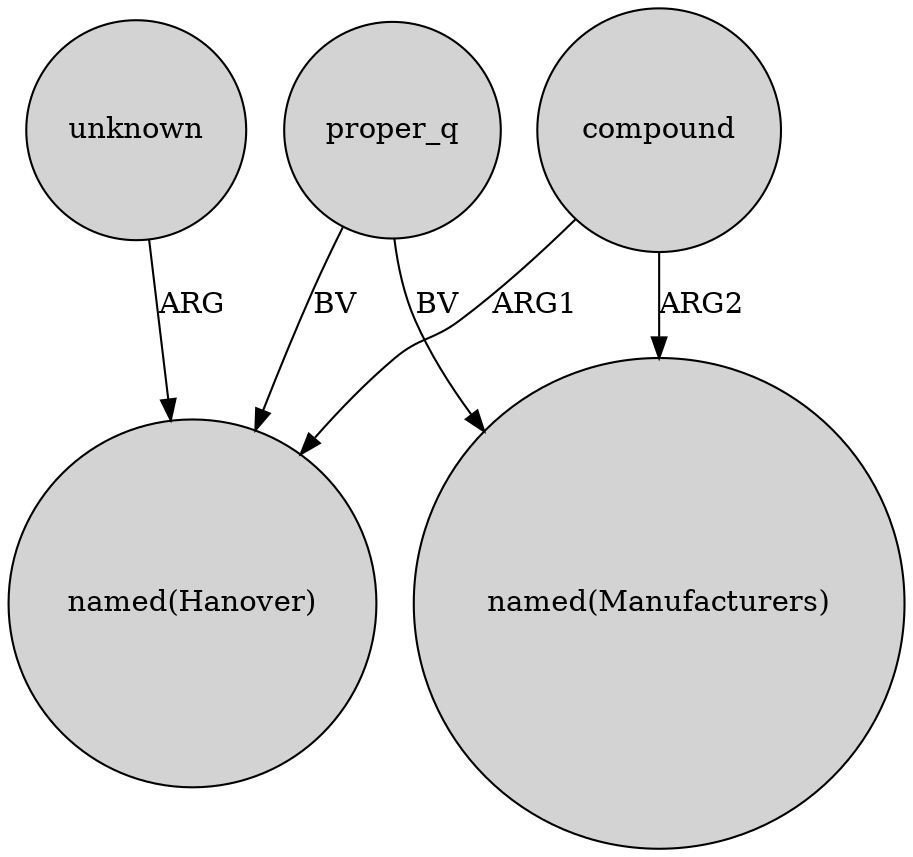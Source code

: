 digraph {
	node [shape=circle style=filled]
	compound -> "named(Manufacturers)" [label=ARG2]
	unknown -> "named(Hanover)" [label=ARG]
	proper_q -> "named(Manufacturers)" [label=BV]
	compound -> "named(Hanover)" [label=ARG1]
	proper_q -> "named(Hanover)" [label=BV]
}
